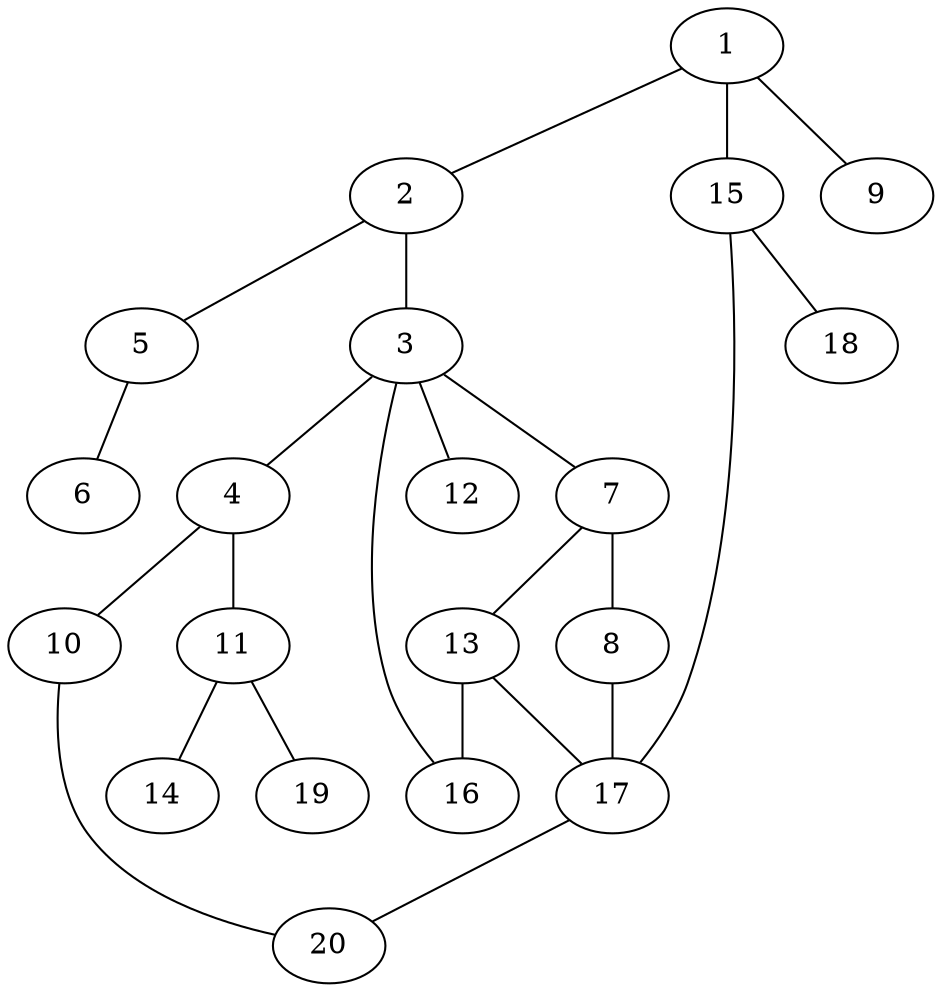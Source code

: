 graph graphname {1--2
1--9
1--15
2--3
2--5
3--4
3--7
3--12
3--16
4--10
4--11
5--6
7--8
7--13
8--17
10--20
11--14
11--19
13--16
13--17
15--17
15--18
17--20
}